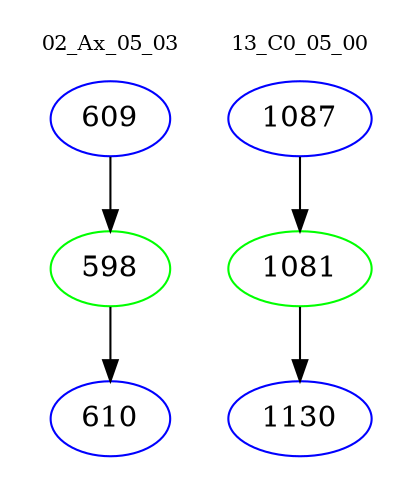 digraph{
subgraph cluster_0 {
color = white
label = "02_Ax_05_03";
fontsize=10;
T0_609 [label="609", color="blue"]
T0_609 -> T0_598 [color="black"]
T0_598 [label="598", color="green"]
T0_598 -> T0_610 [color="black"]
T0_610 [label="610", color="blue"]
}
subgraph cluster_1 {
color = white
label = "13_C0_05_00";
fontsize=10;
T1_1087 [label="1087", color="blue"]
T1_1087 -> T1_1081 [color="black"]
T1_1081 [label="1081", color="green"]
T1_1081 -> T1_1130 [color="black"]
T1_1130 [label="1130", color="blue"]
}
}
